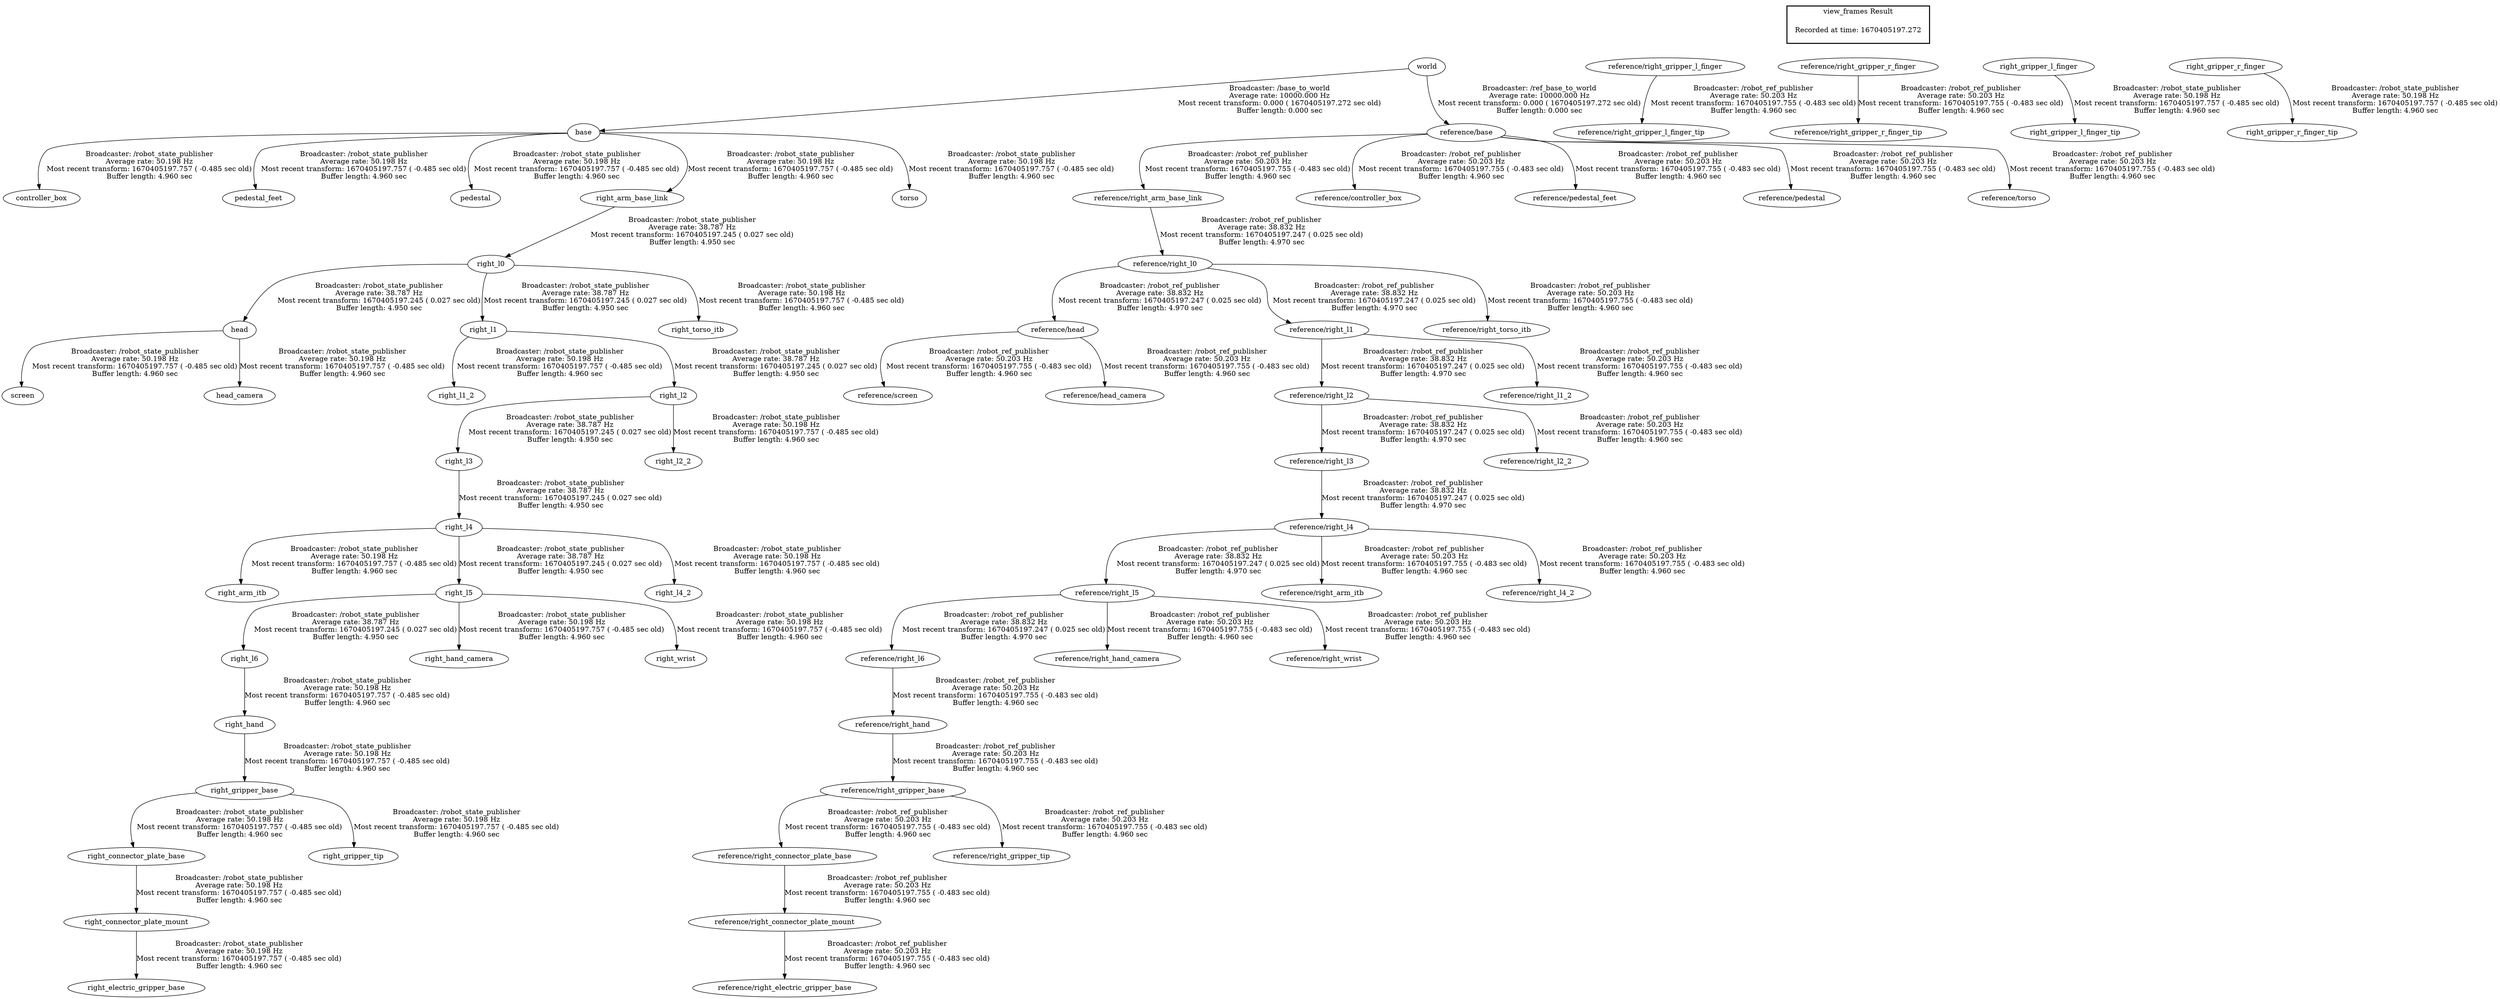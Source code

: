 digraph G {
"world" -> "base"[label="Broadcaster: /base_to_world\nAverage rate: 10000.000 Hz\nMost recent transform: 0.000 ( 1670405197.272 sec old)\nBuffer length: 0.000 sec\n"];
"world" -> "reference/base"[label="Broadcaster: /ref_base_to_world\nAverage rate: 10000.000 Hz\nMost recent transform: 0.000 ( 1670405197.272 sec old)\nBuffer length: 0.000 sec\n"];
"reference/right_l0" -> "reference/head"[label="Broadcaster: /robot_ref_publisher\nAverage rate: 38.832 Hz\nMost recent transform: 1670405197.247 ( 0.025 sec old)\nBuffer length: 4.970 sec\n"];
"reference/right_arm_base_link" -> "reference/right_l0"[label="Broadcaster: /robot_ref_publisher\nAverage rate: 38.832 Hz\nMost recent transform: 1670405197.247 ( 0.025 sec old)\nBuffer length: 4.970 sec\n"];
"reference/base" -> "reference/right_arm_base_link"[label="Broadcaster: /robot_ref_publisher\nAverage rate: 50.203 Hz\nMost recent transform: 1670405197.755 ( -0.483 sec old)\nBuffer length: 4.960 sec\n"];
"reference/right_l0" -> "reference/right_l1"[label="Broadcaster: /robot_ref_publisher\nAverage rate: 38.832 Hz\nMost recent transform: 1670405197.247 ( 0.025 sec old)\nBuffer length: 4.970 sec\n"];
"reference/right_l1" -> "reference/right_l2"[label="Broadcaster: /robot_ref_publisher\nAverage rate: 38.832 Hz\nMost recent transform: 1670405197.247 ( 0.025 sec old)\nBuffer length: 4.970 sec\n"];
"reference/right_l2" -> "reference/right_l3"[label="Broadcaster: /robot_ref_publisher\nAverage rate: 38.832 Hz\nMost recent transform: 1670405197.247 ( 0.025 sec old)\nBuffer length: 4.970 sec\n"];
"reference/right_l3" -> "reference/right_l4"[label="Broadcaster: /robot_ref_publisher\nAverage rate: 38.832 Hz\nMost recent transform: 1670405197.247 ( 0.025 sec old)\nBuffer length: 4.970 sec\n"];
"reference/right_l4" -> "reference/right_l5"[label="Broadcaster: /robot_ref_publisher\nAverage rate: 38.832 Hz\nMost recent transform: 1670405197.247 ( 0.025 sec old)\nBuffer length: 4.970 sec\n"];
"reference/right_l5" -> "reference/right_l6"[label="Broadcaster: /robot_ref_publisher\nAverage rate: 38.832 Hz\nMost recent transform: 1670405197.247 ( 0.025 sec old)\nBuffer length: 4.970 sec\n"];
"reference/base" -> "reference/controller_box"[label="Broadcaster: /robot_ref_publisher\nAverage rate: 50.203 Hz\nMost recent transform: 1670405197.755 ( -0.483 sec old)\nBuffer length: 4.960 sec\n"];
"reference/head" -> "reference/screen"[label="Broadcaster: /robot_ref_publisher\nAverage rate: 50.203 Hz\nMost recent transform: 1670405197.755 ( -0.483 sec old)\nBuffer length: 4.960 sec\n"];
"reference/head" -> "reference/head_camera"[label="Broadcaster: /robot_ref_publisher\nAverage rate: 50.203 Hz\nMost recent transform: 1670405197.755 ( -0.483 sec old)\nBuffer length: 4.960 sec\n"];
"reference/base" -> "reference/pedestal_feet"[label="Broadcaster: /robot_ref_publisher\nAverage rate: 50.203 Hz\nMost recent transform: 1670405197.755 ( -0.483 sec old)\nBuffer length: 4.960 sec\n"];
"reference/base" -> "reference/pedestal"[label="Broadcaster: /robot_ref_publisher\nAverage rate: 50.203 Hz\nMost recent transform: 1670405197.755 ( -0.483 sec old)\nBuffer length: 4.960 sec\n"];
"reference/right_l4" -> "reference/right_arm_itb"[label="Broadcaster: /robot_ref_publisher\nAverage rate: 50.203 Hz\nMost recent transform: 1670405197.755 ( -0.483 sec old)\nBuffer length: 4.960 sec\n"];
"reference/right_gripper_base" -> "reference/right_connector_plate_base"[label="Broadcaster: /robot_ref_publisher\nAverage rate: 50.203 Hz\nMost recent transform: 1670405197.755 ( -0.483 sec old)\nBuffer length: 4.960 sec\n"];
"reference/right_hand" -> "reference/right_gripper_base"[label="Broadcaster: /robot_ref_publisher\nAverage rate: 50.203 Hz\nMost recent transform: 1670405197.755 ( -0.483 sec old)\nBuffer length: 4.960 sec\n"];
"reference/right_connector_plate_base" -> "reference/right_connector_plate_mount"[label="Broadcaster: /robot_ref_publisher\nAverage rate: 50.203 Hz\nMost recent transform: 1670405197.755 ( -0.483 sec old)\nBuffer length: 4.960 sec\n"];
"reference/right_connector_plate_mount" -> "reference/right_electric_gripper_base"[label="Broadcaster: /robot_ref_publisher\nAverage rate: 50.203 Hz\nMost recent transform: 1670405197.755 ( -0.483 sec old)\nBuffer length: 4.960 sec\n"];
"reference/right_l6" -> "reference/right_hand"[label="Broadcaster: /robot_ref_publisher\nAverage rate: 50.203 Hz\nMost recent transform: 1670405197.755 ( -0.483 sec old)\nBuffer length: 4.960 sec\n"];
"reference/right_gripper_l_finger" -> "reference/right_gripper_l_finger_tip"[label="Broadcaster: /robot_ref_publisher\nAverage rate: 50.203 Hz\nMost recent transform: 1670405197.755 ( -0.483 sec old)\nBuffer length: 4.960 sec\n"];
"reference/right_gripper_r_finger" -> "reference/right_gripper_r_finger_tip"[label="Broadcaster: /robot_ref_publisher\nAverage rate: 50.203 Hz\nMost recent transform: 1670405197.755 ( -0.483 sec old)\nBuffer length: 4.960 sec\n"];
"reference/right_gripper_base" -> "reference/right_gripper_tip"[label="Broadcaster: /robot_ref_publisher\nAverage rate: 50.203 Hz\nMost recent transform: 1670405197.755 ( -0.483 sec old)\nBuffer length: 4.960 sec\n"];
"reference/right_l5" -> "reference/right_hand_camera"[label="Broadcaster: /robot_ref_publisher\nAverage rate: 50.203 Hz\nMost recent transform: 1670405197.755 ( -0.483 sec old)\nBuffer length: 4.960 sec\n"];
"reference/right_l1" -> "reference/right_l1_2"[label="Broadcaster: /robot_ref_publisher\nAverage rate: 50.203 Hz\nMost recent transform: 1670405197.755 ( -0.483 sec old)\nBuffer length: 4.960 sec\n"];
"reference/right_l2" -> "reference/right_l2_2"[label="Broadcaster: /robot_ref_publisher\nAverage rate: 50.203 Hz\nMost recent transform: 1670405197.755 ( -0.483 sec old)\nBuffer length: 4.960 sec\n"];
"reference/right_l4" -> "reference/right_l4_2"[label="Broadcaster: /robot_ref_publisher\nAverage rate: 50.203 Hz\nMost recent transform: 1670405197.755 ( -0.483 sec old)\nBuffer length: 4.960 sec\n"];
"reference/right_l0" -> "reference/right_torso_itb"[label="Broadcaster: /robot_ref_publisher\nAverage rate: 50.203 Hz\nMost recent transform: 1670405197.755 ( -0.483 sec old)\nBuffer length: 4.960 sec\n"];
"reference/right_l5" -> "reference/right_wrist"[label="Broadcaster: /robot_ref_publisher\nAverage rate: 50.203 Hz\nMost recent transform: 1670405197.755 ( -0.483 sec old)\nBuffer length: 4.960 sec\n"];
"reference/base" -> "reference/torso"[label="Broadcaster: /robot_ref_publisher\nAverage rate: 50.203 Hz\nMost recent transform: 1670405197.755 ( -0.483 sec old)\nBuffer length: 4.960 sec\n"];
"base" -> "controller_box"[label="Broadcaster: /robot_state_publisher\nAverage rate: 50.198 Hz\nMost recent transform: 1670405197.757 ( -0.485 sec old)\nBuffer length: 4.960 sec\n"];
"head" -> "screen"[label="Broadcaster: /robot_state_publisher\nAverage rate: 50.198 Hz\nMost recent transform: 1670405197.757 ( -0.485 sec old)\nBuffer length: 4.960 sec\n"];
"right_l0" -> "head"[label="Broadcaster: /robot_state_publisher\nAverage rate: 38.787 Hz\nMost recent transform: 1670405197.245 ( 0.027 sec old)\nBuffer length: 4.950 sec\n"];
"head" -> "head_camera"[label="Broadcaster: /robot_state_publisher\nAverage rate: 50.198 Hz\nMost recent transform: 1670405197.757 ( -0.485 sec old)\nBuffer length: 4.960 sec\n"];
"base" -> "pedestal_feet"[label="Broadcaster: /robot_state_publisher\nAverage rate: 50.198 Hz\nMost recent transform: 1670405197.757 ( -0.485 sec old)\nBuffer length: 4.960 sec\n"];
"base" -> "pedestal"[label="Broadcaster: /robot_state_publisher\nAverage rate: 50.198 Hz\nMost recent transform: 1670405197.757 ( -0.485 sec old)\nBuffer length: 4.960 sec\n"];
"right_l4" -> "right_arm_itb"[label="Broadcaster: /robot_state_publisher\nAverage rate: 50.198 Hz\nMost recent transform: 1670405197.757 ( -0.485 sec old)\nBuffer length: 4.960 sec\n"];
"right_l3" -> "right_l4"[label="Broadcaster: /robot_state_publisher\nAverage rate: 38.787 Hz\nMost recent transform: 1670405197.245 ( 0.027 sec old)\nBuffer length: 4.950 sec\n"];
"base" -> "right_arm_base_link"[label="Broadcaster: /robot_state_publisher\nAverage rate: 50.198 Hz\nMost recent transform: 1670405197.757 ( -0.485 sec old)\nBuffer length: 4.960 sec\n"];
"right_gripper_base" -> "right_connector_plate_base"[label="Broadcaster: /robot_state_publisher\nAverage rate: 50.198 Hz\nMost recent transform: 1670405197.757 ( -0.485 sec old)\nBuffer length: 4.960 sec\n"];
"right_hand" -> "right_gripper_base"[label="Broadcaster: /robot_state_publisher\nAverage rate: 50.198 Hz\nMost recent transform: 1670405197.757 ( -0.485 sec old)\nBuffer length: 4.960 sec\n"];
"right_connector_plate_base" -> "right_connector_plate_mount"[label="Broadcaster: /robot_state_publisher\nAverage rate: 50.198 Hz\nMost recent transform: 1670405197.757 ( -0.485 sec old)\nBuffer length: 4.960 sec\n"];
"right_connector_plate_mount" -> "right_electric_gripper_base"[label="Broadcaster: /robot_state_publisher\nAverage rate: 50.198 Hz\nMost recent transform: 1670405197.757 ( -0.485 sec old)\nBuffer length: 4.960 sec\n"];
"right_l6" -> "right_hand"[label="Broadcaster: /robot_state_publisher\nAverage rate: 50.198 Hz\nMost recent transform: 1670405197.757 ( -0.485 sec old)\nBuffer length: 4.960 sec\n"];
"right_gripper_l_finger" -> "right_gripper_l_finger_tip"[label="Broadcaster: /robot_state_publisher\nAverage rate: 50.198 Hz\nMost recent transform: 1670405197.757 ( -0.485 sec old)\nBuffer length: 4.960 sec\n"];
"right_gripper_r_finger" -> "right_gripper_r_finger_tip"[label="Broadcaster: /robot_state_publisher\nAverage rate: 50.198 Hz\nMost recent transform: 1670405197.757 ( -0.485 sec old)\nBuffer length: 4.960 sec\n"];
"right_gripper_base" -> "right_gripper_tip"[label="Broadcaster: /robot_state_publisher\nAverage rate: 50.198 Hz\nMost recent transform: 1670405197.757 ( -0.485 sec old)\nBuffer length: 4.960 sec\n"];
"right_l5" -> "right_l6"[label="Broadcaster: /robot_state_publisher\nAverage rate: 38.787 Hz\nMost recent transform: 1670405197.245 ( 0.027 sec old)\nBuffer length: 4.950 sec\n"];
"right_l5" -> "right_hand_camera"[label="Broadcaster: /robot_state_publisher\nAverage rate: 50.198 Hz\nMost recent transform: 1670405197.757 ( -0.485 sec old)\nBuffer length: 4.960 sec\n"];
"right_l4" -> "right_l5"[label="Broadcaster: /robot_state_publisher\nAverage rate: 38.787 Hz\nMost recent transform: 1670405197.245 ( 0.027 sec old)\nBuffer length: 4.950 sec\n"];
"right_l1" -> "right_l1_2"[label="Broadcaster: /robot_state_publisher\nAverage rate: 50.198 Hz\nMost recent transform: 1670405197.757 ( -0.485 sec old)\nBuffer length: 4.960 sec\n"];
"right_l0" -> "right_l1"[label="Broadcaster: /robot_state_publisher\nAverage rate: 38.787 Hz\nMost recent transform: 1670405197.245 ( 0.027 sec old)\nBuffer length: 4.950 sec\n"];
"right_l2" -> "right_l2_2"[label="Broadcaster: /robot_state_publisher\nAverage rate: 50.198 Hz\nMost recent transform: 1670405197.757 ( -0.485 sec old)\nBuffer length: 4.960 sec\n"];
"right_l1" -> "right_l2"[label="Broadcaster: /robot_state_publisher\nAverage rate: 38.787 Hz\nMost recent transform: 1670405197.245 ( 0.027 sec old)\nBuffer length: 4.950 sec\n"];
"right_l4" -> "right_l4_2"[label="Broadcaster: /robot_state_publisher\nAverage rate: 50.198 Hz\nMost recent transform: 1670405197.757 ( -0.485 sec old)\nBuffer length: 4.960 sec\n"];
"right_l0" -> "right_torso_itb"[label="Broadcaster: /robot_state_publisher\nAverage rate: 50.198 Hz\nMost recent transform: 1670405197.757 ( -0.485 sec old)\nBuffer length: 4.960 sec\n"];
"right_arm_base_link" -> "right_l0"[label="Broadcaster: /robot_state_publisher\nAverage rate: 38.787 Hz\nMost recent transform: 1670405197.245 ( 0.027 sec old)\nBuffer length: 4.950 sec\n"];
"right_l5" -> "right_wrist"[label="Broadcaster: /robot_state_publisher\nAverage rate: 50.198 Hz\nMost recent transform: 1670405197.757 ( -0.485 sec old)\nBuffer length: 4.960 sec\n"];
"base" -> "torso"[label="Broadcaster: /robot_state_publisher\nAverage rate: 50.198 Hz\nMost recent transform: 1670405197.757 ( -0.485 sec old)\nBuffer length: 4.960 sec\n"];
"right_l2" -> "right_l3"[label="Broadcaster: /robot_state_publisher\nAverage rate: 38.787 Hz\nMost recent transform: 1670405197.245 ( 0.027 sec old)\nBuffer length: 4.950 sec\n"];
edge [style=invis];
 subgraph cluster_legend { style=bold; color=black; label ="view_frames Result";
"Recorded at time: 1670405197.272"[ shape=plaintext ] ;
 }->"world";
edge [style=invis];
 subgraph cluster_legend { style=bold; color=black; label ="view_frames Result";
"Recorded at time: 1670405197.272"[ shape=plaintext ] ;
 }->"reference/right_gripper_l_finger";
edge [style=invis];
 subgraph cluster_legend { style=bold; color=black; label ="view_frames Result";
"Recorded at time: 1670405197.272"[ shape=plaintext ] ;
 }->"reference/right_gripper_r_finger";
edge [style=invis];
 subgraph cluster_legend { style=bold; color=black; label ="view_frames Result";
"Recorded at time: 1670405197.272"[ shape=plaintext ] ;
 }->"right_gripper_l_finger";
edge [style=invis];
 subgraph cluster_legend { style=bold; color=black; label ="view_frames Result";
"Recorded at time: 1670405197.272"[ shape=plaintext ] ;
 }->"right_gripper_r_finger";
}